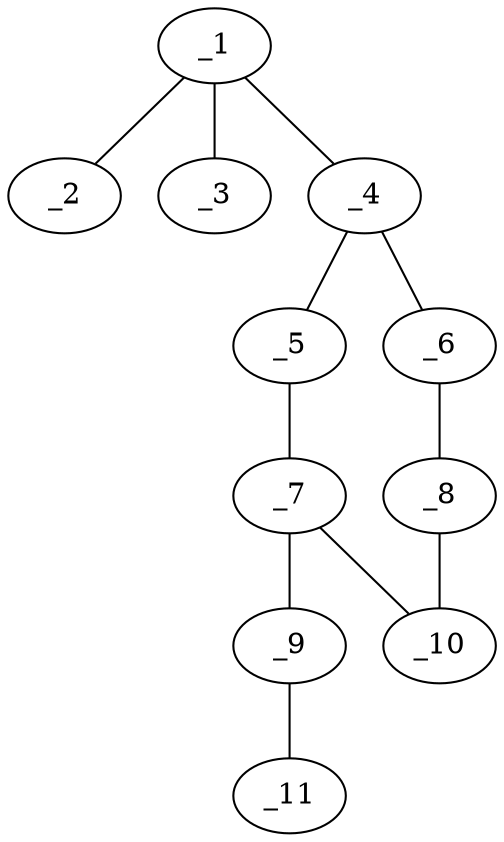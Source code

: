 graph molid255115 {
	_1	 [charge=0,
		chem=1,
		symbol="C  ",
		x="3.7321",
		y="1.75"];
	_2	 [charge=0,
		chem=4,
		symbol="N  ",
		x="4.5981",
		y="2.25"];
	_1 -- _2	 [valence=1];
	_3	 [charge=0,
		chem=5,
		symbol="S  ",
		x="2.866",
		y="2.25"];
	_1 -- _3	 [valence=2];
	_4	 [charge=0,
		chem=1,
		symbol="C  ",
		x="3.7321",
		y="0.75"];
	_1 -- _4	 [valence=1];
	_5	 [charge=0,
		chem=1,
		symbol="C  ",
		x="2.866",
		y="0.25"];
	_4 -- _5	 [valence=2];
	_6	 [charge=0,
		chem=1,
		symbol="C  ",
		x="4.5981",
		y="0.25"];
	_4 -- _6	 [valence=1];
	_7	 [charge=0,
		chem=1,
		symbol="C  ",
		x="2.866",
		y="-0.75"];
	_5 -- _7	 [valence=1];
	_8	 [charge=0,
		chem=1,
		symbol="C  ",
		x="4.5981",
		y="-0.75"];
	_6 -- _8	 [valence=2];
	_9	 [charge=0,
		chem=1,
		symbol="C  ",
		x=2,
		y="-1.25"];
	_7 -- _9	 [valence=1];
	_10	 [charge=0,
		chem=4,
		symbol="N  ",
		x="3.7321",
		y="-1.25"];
	_7 -- _10	 [valence=2];
	_8 -- _10	 [valence=1];
	_11	 [charge=0,
		chem=1,
		symbol="C  ",
		x=2,
		y="-2.25"];
	_9 -- _11	 [valence=1];
}
